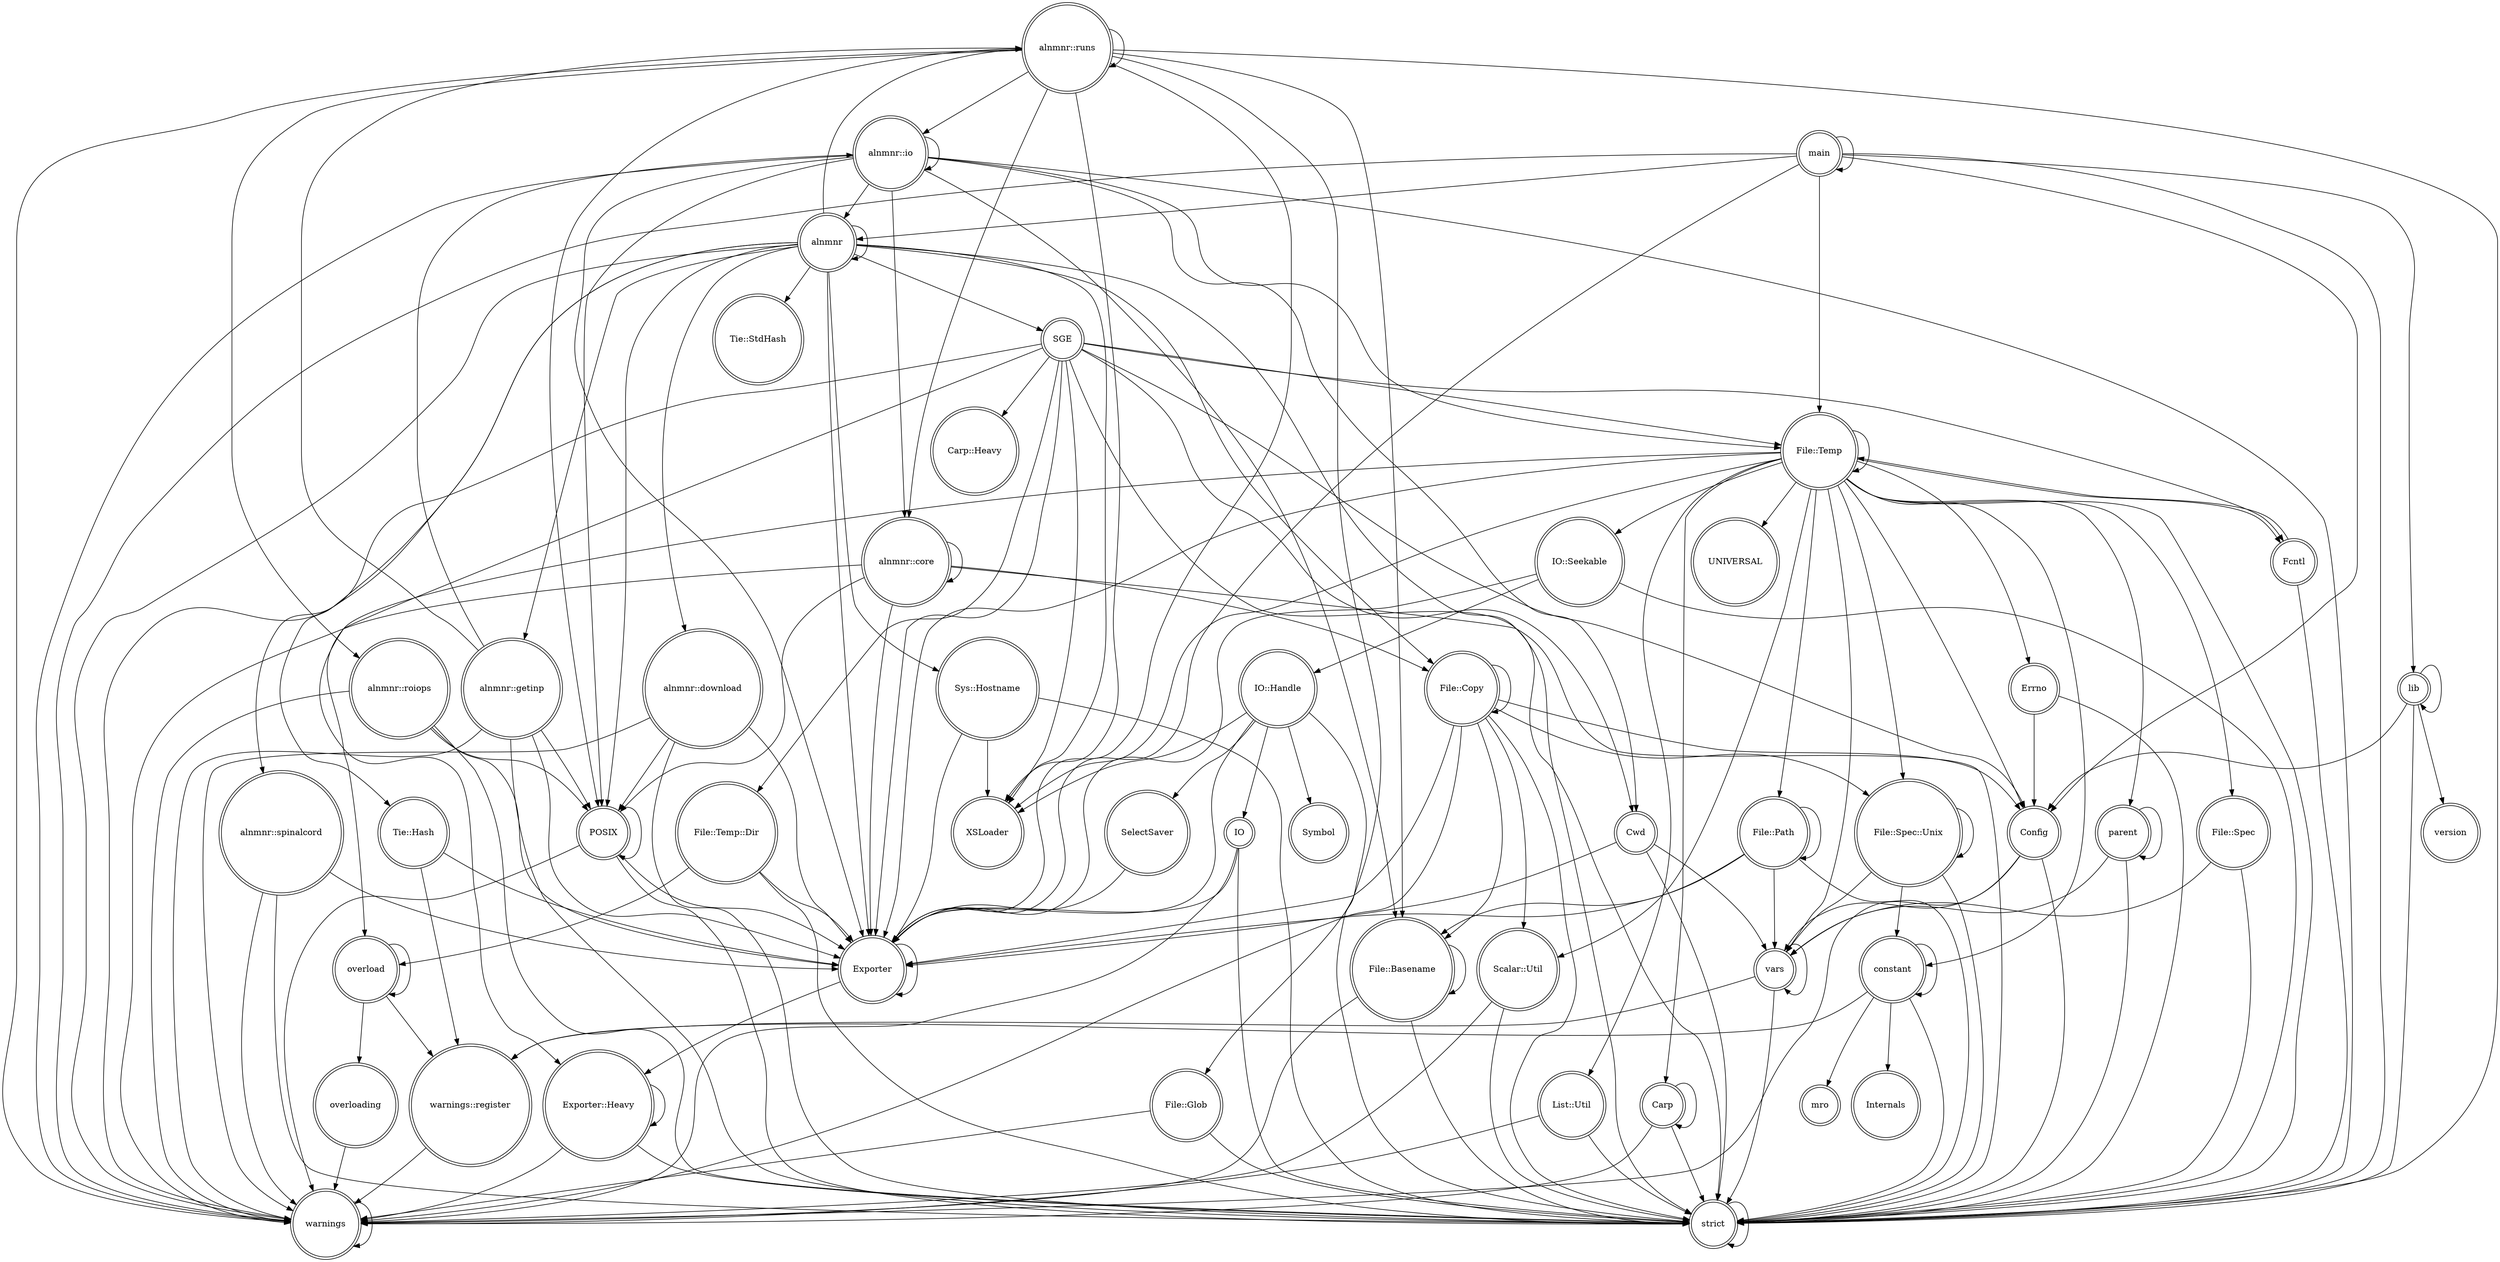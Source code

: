 digraph {
graph [overlap=false]
node [shape=doublecircle];
"alnmnr::runs" -> "warnings";
"overload" -> "overloading";
"alnmnr::getinp" -> "strict";
"alnmnr::io" -> "Exporter";
"parent" -> "vars";
"SGE" -> "File::Temp";
"IO" -> "strict";
"SGE" -> "Cwd";
"alnmnr" -> "Tie::Hash";
"main" -> "warnings";
"Scalar::Util" -> "warnings";
"POSIX" -> "POSIX";
"IO::Handle" -> "Symbol";
"File::Copy" -> "File::Copy";
"SGE" -> "XSLoader";
"alnmnr::runs" -> "POSIX";
"File::Basename" -> "strict";
"File::Spec" -> "strict";
"warnings::register" -> "warnings";
"File::Temp" -> "vars";
"File::Temp" -> "constant";
"File::Path" -> "strict";
"Carp" -> "warnings";
"parent" -> "parent";
"Exporter::Heavy" -> "Exporter::Heavy";
"Carp" -> "strict";
"alnmnr::spinalcord" -> "strict";
"File::Basename" -> "File::Basename";
"File::Temp" -> "File::Path";
"Errno" -> "strict";
"File::Temp" -> "XSLoader";
"alnmnr::runs" -> "XSLoader";
"File::Temp" -> "List::Util";
"File::Spec::Unix" -> "vars";
"alnmnr::core" -> "warnings";
"alnmnr::core" -> "POSIX";
"overloading" -> "warnings";
"File::Temp" -> "File::Temp";
"IO::Handle" -> "strict";
"Cwd" -> "strict";
"File::Temp" -> "UNIVERSAL";
"IO::Handle" -> "SelectSaver";
"File::Temp" -> "strict";
"main" -> "alnmnr";
"alnmnr::roiops" -> "POSIX";
"SGE" -> "strict";
"SGE" -> "Config";
"Exporter::Heavy" -> "warnings";
"alnmnr::core" -> "alnmnr::core";
"alnmnr" -> "alnmnr::spinalcord";
"IO::Handle" -> "XSLoader";
"Tie::Hash" -> "warnings::register";
"alnmnr::getinp" -> "POSIX";
"lib" -> "version";
"SGE" -> "Carp::Heavy";
"File::Path" -> "vars";
"constant" -> "strict";
"SGE" -> "Fcntl";
"IO::Seekable" -> "strict";
"SelectSaver" -> "Exporter";
"alnmnr::spinalcord" -> "warnings";
"main" -> "strict";
"IO::Seekable" -> "Exporter";
"File::Path" -> "File::Path";
"File::Temp" -> "parent";
"Sys::Hostname" -> "strict";
"alnmnr" -> "POSIX";
"alnmnr::getinp" -> "Exporter";
"File::Temp" -> "Scalar::Util";
"POSIX" -> "warnings";
"Config" -> "vars";
"alnmnr::io" -> "File::Temp";
"overload" -> "warnings::register";
"File::Path" -> "File::Basename";
"alnmnr::roiops" -> "strict";
"File::Temp" -> "Errno";
"constant" -> "mro";
"alnmnr::runs" -> "alnmnr::runs";
"alnmnr::spinalcord" -> "Exporter";
"File::Temp" -> "Exporter";
"File::Basename" -> "warnings";
"Fcntl" -> "File::Temp";
"File::Glob" -> "warnings";
"main" -> "Exporter";
"alnmnr::roiops" -> "warnings";
"File::Temp::Dir" -> "Exporter";
"alnmnr::download" -> "Exporter";
"File::Spec" -> "vars";
"alnmnr::core" -> "strict";
"File::Temp::Dir" -> "overload";
"alnmnr::runs" -> "alnmnr::core";
"lib" -> "lib";
"SGE" -> "Exporter";
"main" -> "File::Temp";
"Sys::Hostname" -> "XSLoader";
"Exporter::Heavy" -> "strict";
"File::Glob" -> "strict";
"alnmnr" -> "alnmnr::getinp";
"File::Spec::Unix" -> "strict";
"constant" -> "constant";
"alnmnr" -> "warnings";
"alnmnr::io" -> "strict";
"alnmnr" -> "Tie::StdHash";
"alnmnr::runs" -> "File::Basename";
"Cwd" -> "Exporter";
"lib" -> "strict";
"overload" -> "overload";
"File::Temp" -> "Carp";
"alnmnr::runs" -> "strict";
"parent" -> "strict";
"List::Util" -> "warnings";
"File::Temp" -> "File::Spec";
"alnmnr::io" -> "POSIX";
"alnmnr" -> "Exporter";
"lib" -> "Config";
"alnmnr::core" -> "File::Copy";
"File::Copy" -> "File::Spec::Unix";
"Cwd" -> "vars";
"File::Spec::Unix" -> "File::Spec::Unix";
"File::Temp" -> "Fcntl";
"alnmnr::roiops" -> "Exporter";
"alnmnr::download" -> "POSIX";
"IO::Handle" -> "Exporter";
"SGE" -> "File::Temp::Dir";
"alnmnr::runs" -> "Exporter";
"constant" -> "warnings::register";
"Fcntl" -> "strict";
"alnmnr::download" -> "warnings";
"File::Copy" -> "Exporter";
"IO" -> "Exporter";
"SGE" -> "Exporter::Heavy";
"File::Temp" -> "File::Spec::Unix";
"Errno" -> "Config";
"main" -> "Config";
"IO" -> "warnings";
"Config" -> "warnings";
"main" -> "lib";
"alnmnr::download" -> "strict";
"File::Copy" -> "File::Basename";
"alnmnr" -> "File::Copy";
"List::Util" -> "strict";
"alnmnr::core" -> "Exporter";
"main" -> "main";
"File::Temp" -> "Config";
"File::Copy" -> "Config";
"alnmnr::getinp" -> "warnings";
"alnmnr" -> "strict";
"Scalar::Util" -> "strict";
"POSIX" -> "Exporter";
"File::Copy" -> "warnings";
"Sys::Hostname" -> "Exporter";
"File::Temp::Dir" -> "strict";
"alnmnr::getinp" -> "alnmnr::io";
"alnmnr" -> "Sys::Hostname";
"File::Copy" -> "Scalar::Util";
"alnmnr::io" -> "alnmnr::core";
"Tie::Hash" -> "Exporter";
"strict" -> "strict";
"IO::Seekable" -> "IO::Handle";
"alnmnr::io" -> "File::Basename";
"vars" -> "vars";
"File::Copy" -> "strict";
"vars" -> "warnings::register";
"alnmnr" -> "SGE";
"File::Path" -> "Exporter";
"POSIX" -> "strict";
"alnmnr::io" -> "warnings";
"alnmnr::runs" -> "alnmnr::roiops";
"alnmnr::getinp" -> "alnmnr::runs";
"alnmnr" -> "alnmnr::download";
"alnmnr" -> "XSLoader";
"warnings" -> "warnings";
"Config" -> "strict";
"alnmnr::io" -> "alnmnr::io";
"constant" -> "Internals";
"File::Temp" -> "overload";
"IO::Handle" -> "IO";
"File::Spec::Unix" -> "constant";
"alnmnr::runs" -> "File::Glob";
"Exporter" -> "Exporter::Heavy";
"File::Temp" -> "IO::Seekable";
"vars" -> "strict";
"alnmnr::io" -> "Cwd";
"Exporter" -> "Exporter";
"alnmnr::io" -> "alnmnr";
"alnmnr" -> "alnmnr";
"alnmnr" -> "alnmnr::runs";
"SGE" -> "warnings";
"alnmnr::runs" -> "alnmnr::io";
"Carp" -> "Carp";
}
